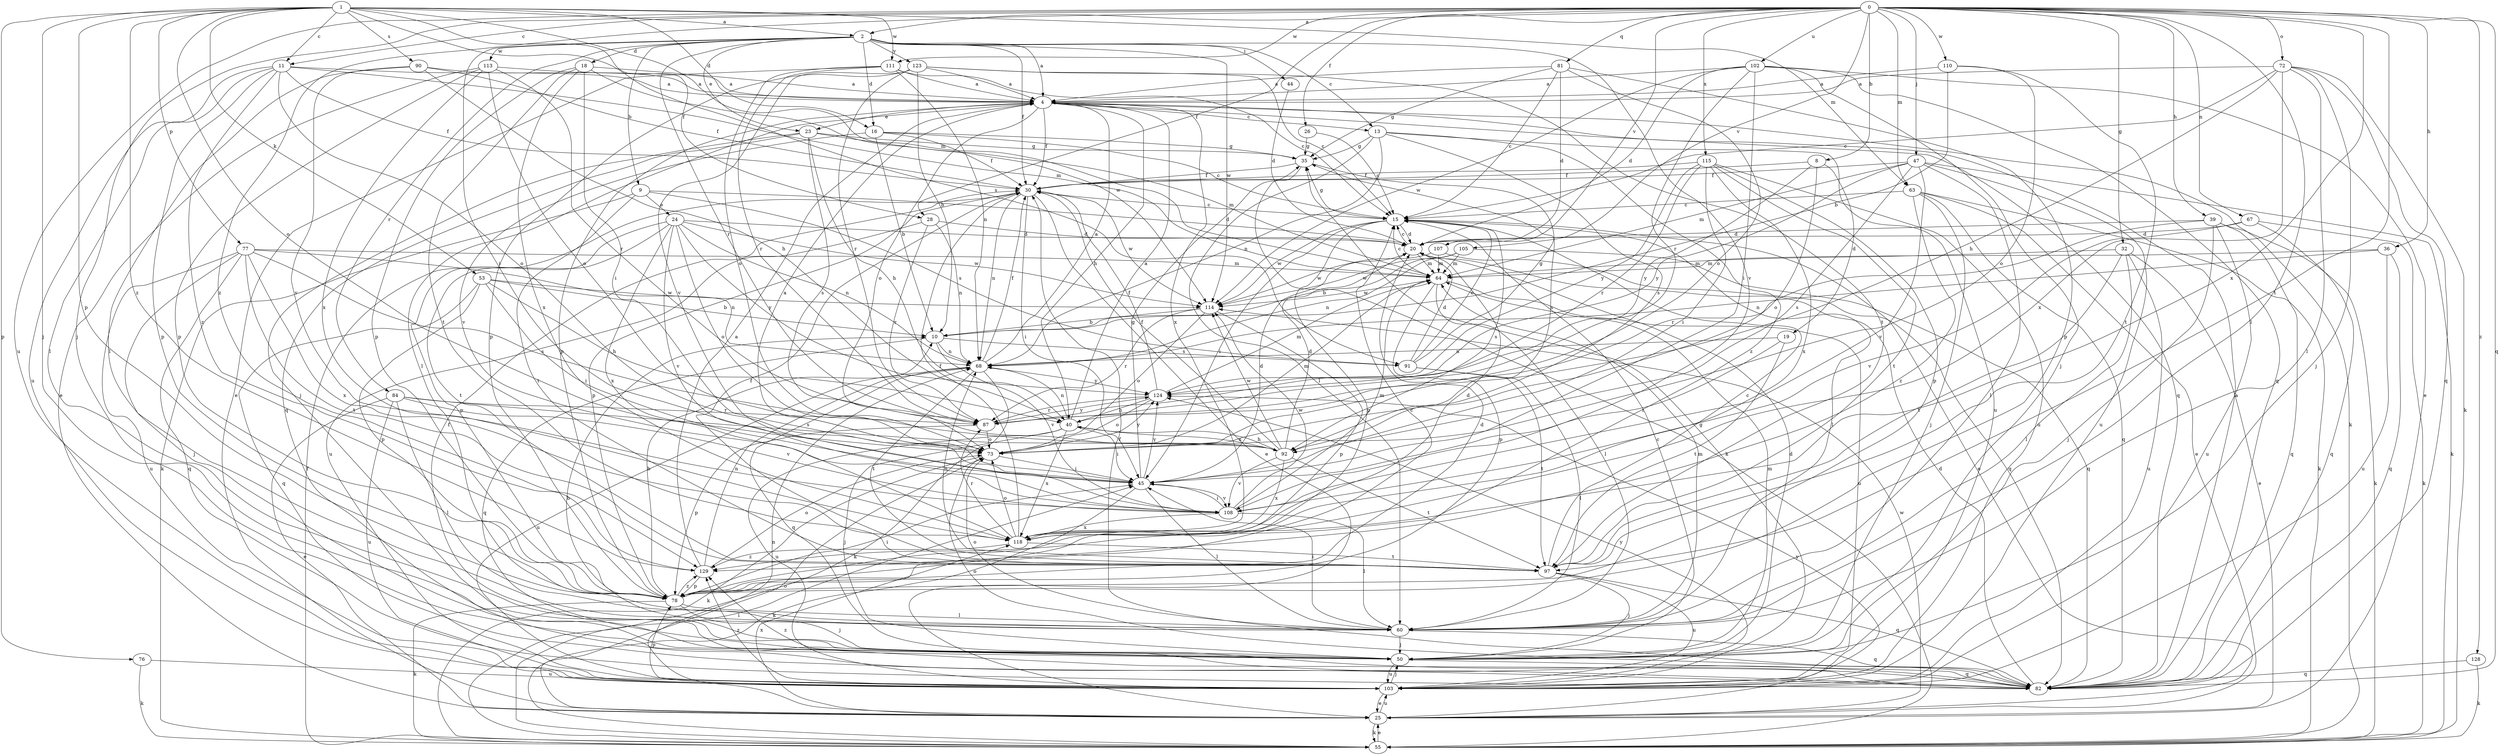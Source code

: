 strict digraph  {
0;
1;
2;
4;
8;
9;
10;
11;
13;
15;
16;
18;
19;
20;
23;
24;
25;
26;
28;
30;
32;
35;
36;
39;
40;
44;
45;
47;
50;
53;
55;
60;
63;
64;
67;
68;
72;
73;
76;
77;
78;
81;
82;
84;
87;
90;
91;
92;
97;
102;
103;
105;
107;
108;
110;
111;
113;
114;
115;
118;
123;
124;
128;
129;
0 -> 2  [label=a];
0 -> 8  [label=b];
0 -> 11  [label=c];
0 -> 26  [label=f];
0 -> 28  [label=f];
0 -> 32  [label=g];
0 -> 36  [label=h];
0 -> 39  [label=h];
0 -> 47  [label=j];
0 -> 50  [label=j];
0 -> 60  [label=l];
0 -> 63  [label=m];
0 -> 67  [label=n];
0 -> 72  [label=o];
0 -> 81  [label=q];
0 -> 82  [label=q];
0 -> 97  [label=t];
0 -> 102  [label=u];
0 -> 103  [label=u];
0 -> 105  [label=v];
0 -> 107  [label=v];
0 -> 110  [label=w];
0 -> 111  [label=w];
0 -> 115  [label=x];
0 -> 118  [label=x];
0 -> 128  [label=z];
0 -> 129  [label=z];
1 -> 2  [label=a];
1 -> 11  [label=c];
1 -> 16  [label=d];
1 -> 28  [label=f];
1 -> 50  [label=j];
1 -> 53  [label=k];
1 -> 63  [label=m];
1 -> 64  [label=m];
1 -> 73  [label=o];
1 -> 76  [label=p];
1 -> 77  [label=p];
1 -> 78  [label=p];
1 -> 90  [label=s];
1 -> 91  [label=s];
1 -> 111  [label=w];
1 -> 129  [label=z];
2 -> 4  [label=a];
2 -> 9  [label=b];
2 -> 13  [label=c];
2 -> 16  [label=d];
2 -> 18  [label=d];
2 -> 23  [label=e];
2 -> 30  [label=f];
2 -> 44  [label=i];
2 -> 45  [label=i];
2 -> 84  [label=r];
2 -> 87  [label=r];
2 -> 108  [label=v];
2 -> 113  [label=w];
2 -> 114  [label=w];
2 -> 123  [label=y];
4 -> 13  [label=c];
4 -> 23  [label=e];
4 -> 30  [label=f];
4 -> 40  [label=h];
4 -> 55  [label=k];
4 -> 60  [label=l];
4 -> 73  [label=o];
4 -> 78  [label=p];
4 -> 82  [label=q];
4 -> 118  [label=x];
8 -> 19  [label=d];
8 -> 30  [label=f];
8 -> 73  [label=o];
8 -> 124  [label=y];
9 -> 20  [label=d];
9 -> 24  [label=e];
9 -> 55  [label=k];
9 -> 91  [label=s];
9 -> 97  [label=t];
10 -> 68  [label=n];
10 -> 82  [label=q];
10 -> 91  [label=s];
10 -> 108  [label=v];
11 -> 4  [label=a];
11 -> 30  [label=f];
11 -> 60  [label=l];
11 -> 64  [label=m];
11 -> 73  [label=o];
11 -> 78  [label=p];
11 -> 103  [label=u];
11 -> 129  [label=z];
13 -> 35  [label=g];
13 -> 60  [label=l];
13 -> 68  [label=n];
13 -> 92  [label=s];
13 -> 103  [label=u];
13 -> 129  [label=z];
15 -> 20  [label=d];
15 -> 25  [label=e];
15 -> 35  [label=g];
15 -> 45  [label=i];
15 -> 60  [label=l];
15 -> 78  [label=p];
15 -> 92  [label=s];
15 -> 114  [label=w];
16 -> 10  [label=b];
16 -> 15  [label=c];
16 -> 30  [label=f];
16 -> 35  [label=g];
16 -> 108  [label=v];
18 -> 4  [label=a];
18 -> 45  [label=i];
18 -> 78  [label=p];
18 -> 97  [label=t];
18 -> 114  [label=w];
18 -> 118  [label=x];
19 -> 45  [label=i];
19 -> 68  [label=n];
19 -> 97  [label=t];
20 -> 15  [label=c];
20 -> 64  [label=m];
23 -> 35  [label=g];
23 -> 40  [label=h];
23 -> 50  [label=j];
23 -> 64  [label=m];
23 -> 82  [label=q];
23 -> 92  [label=s];
24 -> 20  [label=d];
24 -> 68  [label=n];
24 -> 73  [label=o];
24 -> 78  [label=p];
24 -> 97  [label=t];
24 -> 108  [label=v];
24 -> 114  [label=w];
24 -> 118  [label=x];
24 -> 124  [label=y];
25 -> 55  [label=k];
25 -> 68  [label=n];
25 -> 73  [label=o];
25 -> 103  [label=u];
25 -> 114  [label=w];
25 -> 118  [label=x];
25 -> 124  [label=y];
26 -> 15  [label=c];
26 -> 35  [label=g];
28 -> 20  [label=d];
28 -> 68  [label=n];
28 -> 87  [label=r];
28 -> 103  [label=u];
30 -> 15  [label=c];
30 -> 25  [label=e];
30 -> 45  [label=i];
30 -> 68  [label=n];
30 -> 78  [label=p];
30 -> 114  [label=w];
32 -> 25  [label=e];
32 -> 60  [label=l];
32 -> 64  [label=m];
32 -> 97  [label=t];
32 -> 103  [label=u];
35 -> 30  [label=f];
35 -> 55  [label=k];
35 -> 92  [label=s];
36 -> 64  [label=m];
36 -> 68  [label=n];
36 -> 82  [label=q];
36 -> 103  [label=u];
39 -> 20  [label=d];
39 -> 50  [label=j];
39 -> 55  [label=k];
39 -> 82  [label=q];
39 -> 87  [label=r];
39 -> 103  [label=u];
40 -> 4  [label=a];
40 -> 45  [label=i];
40 -> 50  [label=j];
40 -> 68  [label=n];
40 -> 92  [label=s];
40 -> 103  [label=u];
40 -> 118  [label=x];
44 -> 20  [label=d];
45 -> 4  [label=a];
45 -> 20  [label=d];
45 -> 35  [label=g];
45 -> 55  [label=k];
45 -> 60  [label=l];
45 -> 108  [label=v];
45 -> 124  [label=y];
47 -> 30  [label=f];
47 -> 55  [label=k];
47 -> 60  [label=l];
47 -> 64  [label=m];
47 -> 92  [label=s];
47 -> 103  [label=u];
47 -> 108  [label=v];
47 -> 124  [label=y];
50 -> 10  [label=b];
50 -> 15  [label=c];
50 -> 20  [label=d];
50 -> 30  [label=f];
50 -> 64  [label=m];
50 -> 82  [label=q];
50 -> 103  [label=u];
53 -> 10  [label=b];
53 -> 40  [label=h];
53 -> 45  [label=i];
53 -> 78  [label=p];
53 -> 82  [label=q];
53 -> 114  [label=w];
55 -> 25  [label=e];
55 -> 30  [label=f];
55 -> 45  [label=i];
60 -> 45  [label=i];
60 -> 50  [label=j];
60 -> 64  [label=m];
60 -> 73  [label=o];
60 -> 82  [label=q];
63 -> 15  [label=c];
63 -> 25  [label=e];
63 -> 50  [label=j];
63 -> 55  [label=k];
63 -> 82  [label=q];
63 -> 129  [label=z];
64 -> 15  [label=c];
64 -> 60  [label=l];
64 -> 78  [label=p];
64 -> 103  [label=u];
64 -> 114  [label=w];
67 -> 20  [label=d];
67 -> 55  [label=k];
67 -> 82  [label=q];
67 -> 108  [label=v];
68 -> 4  [label=a];
68 -> 30  [label=f];
68 -> 55  [label=k];
68 -> 82  [label=q];
68 -> 97  [label=t];
68 -> 103  [label=u];
68 -> 124  [label=y];
72 -> 4  [label=a];
72 -> 15  [label=c];
72 -> 40  [label=h];
72 -> 50  [label=j];
72 -> 55  [label=k];
72 -> 60  [label=l];
72 -> 82  [label=q];
72 -> 118  [label=x];
73 -> 45  [label=i];
73 -> 55  [label=k];
73 -> 64  [label=m];
73 -> 124  [label=y];
76 -> 55  [label=k];
76 -> 103  [label=u];
77 -> 50  [label=j];
77 -> 64  [label=m];
77 -> 68  [label=n];
77 -> 82  [label=q];
77 -> 92  [label=s];
77 -> 97  [label=t];
77 -> 103  [label=u];
77 -> 118  [label=x];
78 -> 10  [label=b];
78 -> 15  [label=c];
78 -> 20  [label=d];
78 -> 45  [label=i];
78 -> 50  [label=j];
78 -> 55  [label=k];
78 -> 60  [label=l];
78 -> 129  [label=z];
81 -> 4  [label=a];
81 -> 15  [label=c];
81 -> 20  [label=d];
81 -> 35  [label=g];
81 -> 73  [label=o];
81 -> 78  [label=p];
82 -> 4  [label=a];
82 -> 20  [label=d];
82 -> 30  [label=f];
82 -> 73  [label=o];
82 -> 129  [label=z];
84 -> 25  [label=e];
84 -> 60  [label=l];
84 -> 87  [label=r];
84 -> 92  [label=s];
84 -> 103  [label=u];
84 -> 108  [label=v];
87 -> 73  [label=o];
87 -> 78  [label=p];
87 -> 124  [label=y];
90 -> 4  [label=a];
90 -> 30  [label=f];
90 -> 40  [label=h];
90 -> 60  [label=l];
90 -> 108  [label=v];
91 -> 15  [label=c];
91 -> 20  [label=d];
91 -> 35  [label=g];
91 -> 60  [label=l];
91 -> 97  [label=t];
92 -> 20  [label=d];
92 -> 30  [label=f];
92 -> 40  [label=h];
92 -> 97  [label=t];
92 -> 108  [label=v];
92 -> 114  [label=w];
92 -> 118  [label=x];
97 -> 15  [label=c];
97 -> 30  [label=f];
97 -> 50  [label=j];
97 -> 68  [label=n];
97 -> 82  [label=q];
97 -> 103  [label=u];
102 -> 4  [label=a];
102 -> 20  [label=d];
102 -> 25  [label=e];
102 -> 45  [label=i];
102 -> 50  [label=j];
102 -> 82  [label=q];
102 -> 87  [label=r];
102 -> 114  [label=w];
103 -> 25  [label=e];
103 -> 35  [label=g];
103 -> 50  [label=j];
103 -> 78  [label=p];
103 -> 124  [label=y];
103 -> 129  [label=z];
105 -> 10  [label=b];
105 -> 64  [label=m];
105 -> 68  [label=n];
105 -> 82  [label=q];
105 -> 114  [label=w];
107 -> 64  [label=m];
107 -> 82  [label=q];
107 -> 114  [label=w];
108 -> 45  [label=i];
108 -> 60  [label=l];
108 -> 64  [label=m];
108 -> 114  [label=w];
108 -> 118  [label=x];
110 -> 4  [label=a];
110 -> 10  [label=b];
110 -> 73  [label=o];
110 -> 97  [label=t];
111 -> 4  [label=a];
111 -> 15  [label=c];
111 -> 25  [label=e];
111 -> 68  [label=n];
111 -> 73  [label=o];
111 -> 87  [label=r];
113 -> 4  [label=a];
113 -> 25  [label=e];
113 -> 73  [label=o];
113 -> 78  [label=p];
113 -> 87  [label=r];
113 -> 118  [label=x];
114 -> 10  [label=b];
114 -> 73  [label=o];
114 -> 78  [label=p];
114 -> 87  [label=r];
115 -> 30  [label=f];
115 -> 45  [label=i];
115 -> 78  [label=p];
115 -> 87  [label=r];
115 -> 97  [label=t];
115 -> 103  [label=u];
115 -> 118  [label=x];
115 -> 124  [label=y];
118 -> 20  [label=d];
118 -> 30  [label=f];
118 -> 73  [label=o];
118 -> 87  [label=r];
118 -> 97  [label=t];
118 -> 129  [label=z];
123 -> 4  [label=a];
123 -> 10  [label=b];
123 -> 15  [label=c];
123 -> 78  [label=p];
123 -> 87  [label=r];
123 -> 97  [label=t];
123 -> 108  [label=v];
124 -> 30  [label=f];
124 -> 40  [label=h];
124 -> 64  [label=m];
124 -> 73  [label=o];
124 -> 87  [label=r];
128 -> 55  [label=k];
128 -> 82  [label=q];
129 -> 4  [label=a];
129 -> 68  [label=n];
129 -> 73  [label=o];
129 -> 78  [label=p];
}
